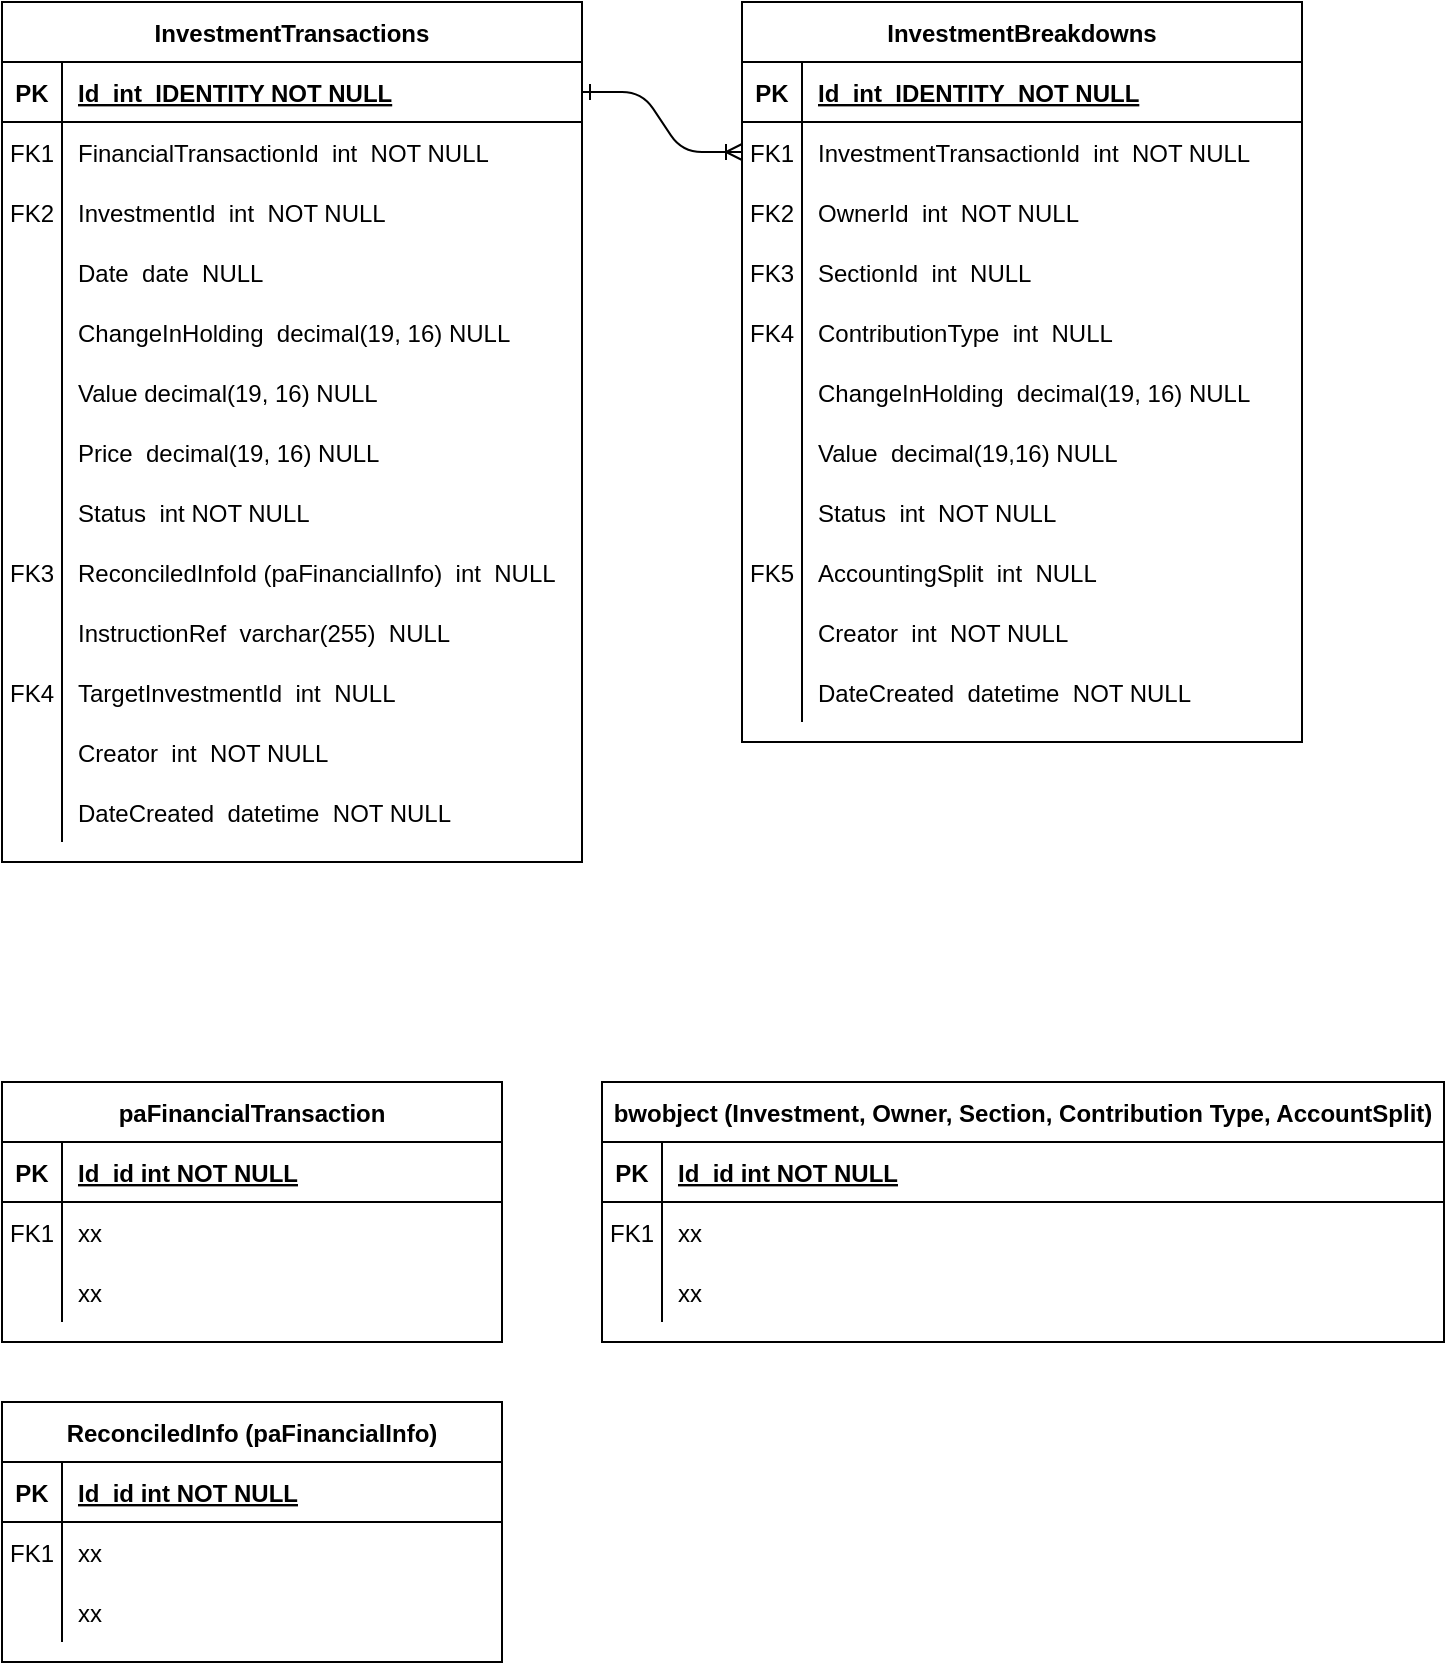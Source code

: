 <mxfile version="17.4.0" type="github" pages="2">
  <diagram id="R2lEEEUBdFMjLlhIrx00" name="ERD">
    <mxGraphModel dx="1072" dy="837" grid="0" gridSize="10" guides="1" tooltips="1" connect="1" arrows="1" fold="1" page="1" pageScale="1" pageWidth="850" pageHeight="1100" math="0" shadow="0" extFonts="Permanent Marker^https://fonts.googleapis.com/css?family=Permanent+Marker">
      <root>
        <mxCell id="0" />
        <mxCell id="1" parent="0" />
        <mxCell id="C-vyLk0tnHw3VtMMgP7b-1" value="" style="edgeStyle=entityRelationEdgeStyle;endArrow=ERoneToMany;startArrow=ERone;endFill=0;startFill=0;" parent="1" source="C-vyLk0tnHw3VtMMgP7b-24" target="C-vyLk0tnHw3VtMMgP7b-6" edge="1">
          <mxGeometry width="100" height="100" relative="1" as="geometry">
            <mxPoint x="340" y="720" as="sourcePoint" />
            <mxPoint x="440" y="620" as="targetPoint" />
          </mxGeometry>
        </mxCell>
        <mxCell id="C-vyLk0tnHw3VtMMgP7b-2" value="InvestmentBreakdowns" style="shape=table;startSize=30;container=1;collapsible=1;childLayout=tableLayout;fixedRows=1;rowLines=0;fontStyle=1;align=center;resizeLast=1;" parent="1" vertex="1">
          <mxGeometry x="450" y="120" width="280" height="370" as="geometry" />
        </mxCell>
        <mxCell id="C-vyLk0tnHw3VtMMgP7b-3" value="" style="shape=partialRectangle;collapsible=0;dropTarget=0;pointerEvents=0;fillColor=none;points=[[0,0.5],[1,0.5]];portConstraint=eastwest;top=0;left=0;right=0;bottom=1;" parent="C-vyLk0tnHw3VtMMgP7b-2" vertex="1">
          <mxGeometry y="30" width="280" height="30" as="geometry" />
        </mxCell>
        <mxCell id="C-vyLk0tnHw3VtMMgP7b-4" value="PK" style="shape=partialRectangle;overflow=hidden;connectable=0;fillColor=none;top=0;left=0;bottom=0;right=0;fontStyle=1;" parent="C-vyLk0tnHw3VtMMgP7b-3" vertex="1">
          <mxGeometry width="30" height="30" as="geometry">
            <mxRectangle width="30" height="30" as="alternateBounds" />
          </mxGeometry>
        </mxCell>
        <mxCell id="C-vyLk0tnHw3VtMMgP7b-5" value="Id  int  IDENTITY  NOT NULL" style="shape=partialRectangle;overflow=hidden;connectable=0;fillColor=none;top=0;left=0;bottom=0;right=0;align=left;spacingLeft=6;fontStyle=5;" parent="C-vyLk0tnHw3VtMMgP7b-3" vertex="1">
          <mxGeometry x="30" width="250" height="30" as="geometry">
            <mxRectangle width="250" height="30" as="alternateBounds" />
          </mxGeometry>
        </mxCell>
        <mxCell id="C-vyLk0tnHw3VtMMgP7b-6" value="" style="shape=partialRectangle;collapsible=0;dropTarget=0;pointerEvents=0;fillColor=none;points=[[0,0.5],[1,0.5]];portConstraint=eastwest;top=0;left=0;right=0;bottom=0;" parent="C-vyLk0tnHw3VtMMgP7b-2" vertex="1">
          <mxGeometry y="60" width="280" height="30" as="geometry" />
        </mxCell>
        <mxCell id="C-vyLk0tnHw3VtMMgP7b-7" value="FK1" style="shape=partialRectangle;overflow=hidden;connectable=0;fillColor=none;top=0;left=0;bottom=0;right=0;" parent="C-vyLk0tnHw3VtMMgP7b-6" vertex="1">
          <mxGeometry width="30" height="30" as="geometry">
            <mxRectangle width="30" height="30" as="alternateBounds" />
          </mxGeometry>
        </mxCell>
        <mxCell id="C-vyLk0tnHw3VtMMgP7b-8" value="InvestmentTransactionId  int  NOT NULL" style="shape=partialRectangle;overflow=hidden;connectable=0;fillColor=none;top=0;left=0;bottom=0;right=0;align=left;spacingLeft=6;" parent="C-vyLk0tnHw3VtMMgP7b-6" vertex="1">
          <mxGeometry x="30" width="250" height="30" as="geometry">
            <mxRectangle width="250" height="30" as="alternateBounds" />
          </mxGeometry>
        </mxCell>
        <mxCell id="IbfQNz88X3Z1XtLspUI8-31" value="" style="shape=partialRectangle;collapsible=0;dropTarget=0;pointerEvents=0;fillColor=none;points=[[0,0.5],[1,0.5]];portConstraint=eastwest;top=0;left=0;right=0;bottom=0;" vertex="1" parent="C-vyLk0tnHw3VtMMgP7b-2">
          <mxGeometry y="90" width="280" height="30" as="geometry" />
        </mxCell>
        <mxCell id="IbfQNz88X3Z1XtLspUI8-32" value="FK2" style="shape=partialRectangle;overflow=hidden;connectable=0;fillColor=none;top=0;left=0;bottom=0;right=0;" vertex="1" parent="IbfQNz88X3Z1XtLspUI8-31">
          <mxGeometry width="30" height="30" as="geometry">
            <mxRectangle width="30" height="30" as="alternateBounds" />
          </mxGeometry>
        </mxCell>
        <mxCell id="IbfQNz88X3Z1XtLspUI8-33" value="OwnerId  int  NOT NULL" style="shape=partialRectangle;overflow=hidden;connectable=0;fillColor=none;top=0;left=0;bottom=0;right=0;align=left;spacingLeft=6;" vertex="1" parent="IbfQNz88X3Z1XtLspUI8-31">
          <mxGeometry x="30" width="250" height="30" as="geometry">
            <mxRectangle width="250" height="30" as="alternateBounds" />
          </mxGeometry>
        </mxCell>
        <mxCell id="IbfQNz88X3Z1XtLspUI8-34" value="" style="shape=partialRectangle;collapsible=0;dropTarget=0;pointerEvents=0;fillColor=none;points=[[0,0.5],[1,0.5]];portConstraint=eastwest;top=0;left=0;right=0;bottom=0;" vertex="1" parent="C-vyLk0tnHw3VtMMgP7b-2">
          <mxGeometry y="120" width="280" height="30" as="geometry" />
        </mxCell>
        <mxCell id="IbfQNz88X3Z1XtLspUI8-35" value="FK3" style="shape=partialRectangle;overflow=hidden;connectable=0;fillColor=none;top=0;left=0;bottom=0;right=0;" vertex="1" parent="IbfQNz88X3Z1XtLspUI8-34">
          <mxGeometry width="30" height="30" as="geometry">
            <mxRectangle width="30" height="30" as="alternateBounds" />
          </mxGeometry>
        </mxCell>
        <mxCell id="IbfQNz88X3Z1XtLspUI8-36" value="SectionId  int  NULL" style="shape=partialRectangle;overflow=hidden;connectable=0;fillColor=none;top=0;left=0;bottom=0;right=0;align=left;spacingLeft=6;" vertex="1" parent="IbfQNz88X3Z1XtLspUI8-34">
          <mxGeometry x="30" width="250" height="30" as="geometry">
            <mxRectangle width="250" height="30" as="alternateBounds" />
          </mxGeometry>
        </mxCell>
        <mxCell id="IbfQNz88X3Z1XtLspUI8-37" value="" style="shape=partialRectangle;collapsible=0;dropTarget=0;pointerEvents=0;fillColor=none;points=[[0,0.5],[1,0.5]];portConstraint=eastwest;top=0;left=0;right=0;bottom=0;" vertex="1" parent="C-vyLk0tnHw3VtMMgP7b-2">
          <mxGeometry y="150" width="280" height="30" as="geometry" />
        </mxCell>
        <mxCell id="IbfQNz88X3Z1XtLspUI8-38" value="FK4" style="shape=partialRectangle;overflow=hidden;connectable=0;fillColor=none;top=0;left=0;bottom=0;right=0;" vertex="1" parent="IbfQNz88X3Z1XtLspUI8-37">
          <mxGeometry width="30" height="30" as="geometry">
            <mxRectangle width="30" height="30" as="alternateBounds" />
          </mxGeometry>
        </mxCell>
        <mxCell id="IbfQNz88X3Z1XtLspUI8-39" value="ContributionType  int  NULL" style="shape=partialRectangle;overflow=hidden;connectable=0;fillColor=none;top=0;left=0;bottom=0;right=0;align=left;spacingLeft=6;" vertex="1" parent="IbfQNz88X3Z1XtLspUI8-37">
          <mxGeometry x="30" width="250" height="30" as="geometry">
            <mxRectangle width="250" height="30" as="alternateBounds" />
          </mxGeometry>
        </mxCell>
        <mxCell id="IbfQNz88X3Z1XtLspUI8-40" value="" style="shape=partialRectangle;collapsible=0;dropTarget=0;pointerEvents=0;fillColor=none;points=[[0,0.5],[1,0.5]];portConstraint=eastwest;top=0;left=0;right=0;bottom=0;" vertex="1" parent="C-vyLk0tnHw3VtMMgP7b-2">
          <mxGeometry y="180" width="280" height="30" as="geometry" />
        </mxCell>
        <mxCell id="IbfQNz88X3Z1XtLspUI8-41" value="" style="shape=partialRectangle;overflow=hidden;connectable=0;fillColor=none;top=0;left=0;bottom=0;right=0;" vertex="1" parent="IbfQNz88X3Z1XtLspUI8-40">
          <mxGeometry width="30" height="30" as="geometry">
            <mxRectangle width="30" height="30" as="alternateBounds" />
          </mxGeometry>
        </mxCell>
        <mxCell id="IbfQNz88X3Z1XtLspUI8-42" value="ChangeInHolding  decimal(19, 16) NULL" style="shape=partialRectangle;overflow=hidden;connectable=0;fillColor=none;top=0;left=0;bottom=0;right=0;align=left;spacingLeft=6;" vertex="1" parent="IbfQNz88X3Z1XtLspUI8-40">
          <mxGeometry x="30" width="250" height="30" as="geometry">
            <mxRectangle width="250" height="30" as="alternateBounds" />
          </mxGeometry>
        </mxCell>
        <mxCell id="IbfQNz88X3Z1XtLspUI8-43" value="" style="shape=partialRectangle;collapsible=0;dropTarget=0;pointerEvents=0;fillColor=none;points=[[0,0.5],[1,0.5]];portConstraint=eastwest;top=0;left=0;right=0;bottom=0;" vertex="1" parent="C-vyLk0tnHw3VtMMgP7b-2">
          <mxGeometry y="210" width="280" height="30" as="geometry" />
        </mxCell>
        <mxCell id="IbfQNz88X3Z1XtLspUI8-44" value="" style="shape=partialRectangle;overflow=hidden;connectable=0;fillColor=none;top=0;left=0;bottom=0;right=0;" vertex="1" parent="IbfQNz88X3Z1XtLspUI8-43">
          <mxGeometry width="30" height="30" as="geometry">
            <mxRectangle width="30" height="30" as="alternateBounds" />
          </mxGeometry>
        </mxCell>
        <mxCell id="IbfQNz88X3Z1XtLspUI8-45" value="Value  decimal(19,16) NULL" style="shape=partialRectangle;overflow=hidden;connectable=0;fillColor=none;top=0;left=0;bottom=0;right=0;align=left;spacingLeft=6;" vertex="1" parent="IbfQNz88X3Z1XtLspUI8-43">
          <mxGeometry x="30" width="250" height="30" as="geometry">
            <mxRectangle width="250" height="30" as="alternateBounds" />
          </mxGeometry>
        </mxCell>
        <mxCell id="IbfQNz88X3Z1XtLspUI8-49" value="" style="shape=partialRectangle;collapsible=0;dropTarget=0;pointerEvents=0;fillColor=none;points=[[0,0.5],[1,0.5]];portConstraint=eastwest;top=0;left=0;right=0;bottom=0;" vertex="1" parent="C-vyLk0tnHw3VtMMgP7b-2">
          <mxGeometry y="240" width="280" height="30" as="geometry" />
        </mxCell>
        <mxCell id="IbfQNz88X3Z1XtLspUI8-50" value="" style="shape=partialRectangle;overflow=hidden;connectable=0;fillColor=none;top=0;left=0;bottom=0;right=0;" vertex="1" parent="IbfQNz88X3Z1XtLspUI8-49">
          <mxGeometry width="30" height="30" as="geometry">
            <mxRectangle width="30" height="30" as="alternateBounds" />
          </mxGeometry>
        </mxCell>
        <mxCell id="IbfQNz88X3Z1XtLspUI8-51" value="Status  int  NOT NULL" style="shape=partialRectangle;overflow=hidden;connectable=0;fillColor=none;top=0;left=0;bottom=0;right=0;align=left;spacingLeft=6;" vertex="1" parent="IbfQNz88X3Z1XtLspUI8-49">
          <mxGeometry x="30" width="250" height="30" as="geometry">
            <mxRectangle width="250" height="30" as="alternateBounds" />
          </mxGeometry>
        </mxCell>
        <mxCell id="IbfQNz88X3Z1XtLspUI8-52" value="" style="shape=partialRectangle;collapsible=0;dropTarget=0;pointerEvents=0;fillColor=none;points=[[0,0.5],[1,0.5]];portConstraint=eastwest;top=0;left=0;right=0;bottom=0;" vertex="1" parent="C-vyLk0tnHw3VtMMgP7b-2">
          <mxGeometry y="270" width="280" height="30" as="geometry" />
        </mxCell>
        <mxCell id="IbfQNz88X3Z1XtLspUI8-53" value="FK5" style="shape=partialRectangle;overflow=hidden;connectable=0;fillColor=none;top=0;left=0;bottom=0;right=0;" vertex="1" parent="IbfQNz88X3Z1XtLspUI8-52">
          <mxGeometry width="30" height="30" as="geometry">
            <mxRectangle width="30" height="30" as="alternateBounds" />
          </mxGeometry>
        </mxCell>
        <mxCell id="IbfQNz88X3Z1XtLspUI8-54" value="AccountingSplit  int  NULL" style="shape=partialRectangle;overflow=hidden;connectable=0;fillColor=none;top=0;left=0;bottom=0;right=0;align=left;spacingLeft=6;" vertex="1" parent="IbfQNz88X3Z1XtLspUI8-52">
          <mxGeometry x="30" width="250" height="30" as="geometry">
            <mxRectangle width="250" height="30" as="alternateBounds" />
          </mxGeometry>
        </mxCell>
        <mxCell id="IbfQNz88X3Z1XtLspUI8-55" value="" style="shape=partialRectangle;collapsible=0;dropTarget=0;pointerEvents=0;fillColor=none;points=[[0,0.5],[1,0.5]];portConstraint=eastwest;top=0;left=0;right=0;bottom=0;" vertex="1" parent="C-vyLk0tnHw3VtMMgP7b-2">
          <mxGeometry y="300" width="280" height="30" as="geometry" />
        </mxCell>
        <mxCell id="IbfQNz88X3Z1XtLspUI8-56" value="" style="shape=partialRectangle;overflow=hidden;connectable=0;fillColor=none;top=0;left=0;bottom=0;right=0;" vertex="1" parent="IbfQNz88X3Z1XtLspUI8-55">
          <mxGeometry width="30" height="30" as="geometry">
            <mxRectangle width="30" height="30" as="alternateBounds" />
          </mxGeometry>
        </mxCell>
        <mxCell id="IbfQNz88X3Z1XtLspUI8-57" value="Creator  int  NOT NULL" style="shape=partialRectangle;overflow=hidden;connectable=0;fillColor=none;top=0;left=0;bottom=0;right=0;align=left;spacingLeft=6;" vertex="1" parent="IbfQNz88X3Z1XtLspUI8-55">
          <mxGeometry x="30" width="250" height="30" as="geometry">
            <mxRectangle width="250" height="30" as="alternateBounds" />
          </mxGeometry>
        </mxCell>
        <mxCell id="IbfQNz88X3Z1XtLspUI8-58" value="" style="shape=partialRectangle;collapsible=0;dropTarget=0;pointerEvents=0;fillColor=none;points=[[0,0.5],[1,0.5]];portConstraint=eastwest;top=0;left=0;right=0;bottom=0;" vertex="1" parent="C-vyLk0tnHw3VtMMgP7b-2">
          <mxGeometry y="330" width="280" height="30" as="geometry" />
        </mxCell>
        <mxCell id="IbfQNz88X3Z1XtLspUI8-59" value="" style="shape=partialRectangle;overflow=hidden;connectable=0;fillColor=none;top=0;left=0;bottom=0;right=0;" vertex="1" parent="IbfQNz88X3Z1XtLspUI8-58">
          <mxGeometry width="30" height="30" as="geometry">
            <mxRectangle width="30" height="30" as="alternateBounds" />
          </mxGeometry>
        </mxCell>
        <mxCell id="IbfQNz88X3Z1XtLspUI8-60" value="DateCreated  datetime  NOT NULL" style="shape=partialRectangle;overflow=hidden;connectable=0;fillColor=none;top=0;left=0;bottom=0;right=0;align=left;spacingLeft=6;" vertex="1" parent="IbfQNz88X3Z1XtLspUI8-58">
          <mxGeometry x="30" width="250" height="30" as="geometry">
            <mxRectangle width="250" height="30" as="alternateBounds" />
          </mxGeometry>
        </mxCell>
        <mxCell id="C-vyLk0tnHw3VtMMgP7b-13" value="paFinancialTransaction" style="shape=table;startSize=30;container=1;collapsible=1;childLayout=tableLayout;fixedRows=1;rowLines=0;fontStyle=1;align=center;resizeLast=1;" parent="1" vertex="1">
          <mxGeometry x="80" y="660" width="250" height="130" as="geometry" />
        </mxCell>
        <mxCell id="C-vyLk0tnHw3VtMMgP7b-14" value="" style="shape=partialRectangle;collapsible=0;dropTarget=0;pointerEvents=0;fillColor=none;points=[[0,0.5],[1,0.5]];portConstraint=eastwest;top=0;left=0;right=0;bottom=1;" parent="C-vyLk0tnHw3VtMMgP7b-13" vertex="1">
          <mxGeometry y="30" width="250" height="30" as="geometry" />
        </mxCell>
        <mxCell id="C-vyLk0tnHw3VtMMgP7b-15" value="PK" style="shape=partialRectangle;overflow=hidden;connectable=0;fillColor=none;top=0;left=0;bottom=0;right=0;fontStyle=1;" parent="C-vyLk0tnHw3VtMMgP7b-14" vertex="1">
          <mxGeometry width="30" height="30" as="geometry">
            <mxRectangle width="30" height="30" as="alternateBounds" />
          </mxGeometry>
        </mxCell>
        <mxCell id="C-vyLk0tnHw3VtMMgP7b-16" value="Id_id int NOT NULL " style="shape=partialRectangle;overflow=hidden;connectable=0;fillColor=none;top=0;left=0;bottom=0;right=0;align=left;spacingLeft=6;fontStyle=5;" parent="C-vyLk0tnHw3VtMMgP7b-14" vertex="1">
          <mxGeometry x="30" width="220" height="30" as="geometry">
            <mxRectangle width="220" height="30" as="alternateBounds" />
          </mxGeometry>
        </mxCell>
        <mxCell id="C-vyLk0tnHw3VtMMgP7b-17" value="" style="shape=partialRectangle;collapsible=0;dropTarget=0;pointerEvents=0;fillColor=none;points=[[0,0.5],[1,0.5]];portConstraint=eastwest;top=0;left=0;right=0;bottom=0;" parent="C-vyLk0tnHw3VtMMgP7b-13" vertex="1">
          <mxGeometry y="60" width="250" height="30" as="geometry" />
        </mxCell>
        <mxCell id="C-vyLk0tnHw3VtMMgP7b-18" value="FK1" style="shape=partialRectangle;overflow=hidden;connectable=0;fillColor=none;top=0;left=0;bottom=0;right=0;" parent="C-vyLk0tnHw3VtMMgP7b-17" vertex="1">
          <mxGeometry width="30" height="30" as="geometry">
            <mxRectangle width="30" height="30" as="alternateBounds" />
          </mxGeometry>
        </mxCell>
        <mxCell id="C-vyLk0tnHw3VtMMgP7b-19" value="xx" style="shape=partialRectangle;overflow=hidden;connectable=0;fillColor=none;top=0;left=0;bottom=0;right=0;align=left;spacingLeft=6;" parent="C-vyLk0tnHw3VtMMgP7b-17" vertex="1">
          <mxGeometry x="30" width="220" height="30" as="geometry">
            <mxRectangle width="220" height="30" as="alternateBounds" />
          </mxGeometry>
        </mxCell>
        <mxCell id="C-vyLk0tnHw3VtMMgP7b-20" value="" style="shape=partialRectangle;collapsible=0;dropTarget=0;pointerEvents=0;fillColor=none;points=[[0,0.5],[1,0.5]];portConstraint=eastwest;top=0;left=0;right=0;bottom=0;" parent="C-vyLk0tnHw3VtMMgP7b-13" vertex="1">
          <mxGeometry y="90" width="250" height="30" as="geometry" />
        </mxCell>
        <mxCell id="C-vyLk0tnHw3VtMMgP7b-21" value="" style="shape=partialRectangle;overflow=hidden;connectable=0;fillColor=none;top=0;left=0;bottom=0;right=0;" parent="C-vyLk0tnHw3VtMMgP7b-20" vertex="1">
          <mxGeometry width="30" height="30" as="geometry">
            <mxRectangle width="30" height="30" as="alternateBounds" />
          </mxGeometry>
        </mxCell>
        <mxCell id="C-vyLk0tnHw3VtMMgP7b-22" value="xx" style="shape=partialRectangle;overflow=hidden;connectable=0;fillColor=none;top=0;left=0;bottom=0;right=0;align=left;spacingLeft=6;" parent="C-vyLk0tnHw3VtMMgP7b-20" vertex="1">
          <mxGeometry x="30" width="220" height="30" as="geometry">
            <mxRectangle width="220" height="30" as="alternateBounds" />
          </mxGeometry>
        </mxCell>
        <mxCell id="C-vyLk0tnHw3VtMMgP7b-23" value="InvestmentTransactions" style="shape=table;startSize=30;container=1;collapsible=1;childLayout=tableLayout;fixedRows=1;rowLines=0;fontStyle=1;align=center;resizeLast=1;" parent="1" vertex="1">
          <mxGeometry x="80" y="120" width="290" height="430" as="geometry" />
        </mxCell>
        <mxCell id="C-vyLk0tnHw3VtMMgP7b-24" value="" style="shape=partialRectangle;collapsible=0;dropTarget=0;pointerEvents=0;fillColor=none;points=[[0,0.5],[1,0.5]];portConstraint=eastwest;top=0;left=0;right=0;bottom=1;" parent="C-vyLk0tnHw3VtMMgP7b-23" vertex="1">
          <mxGeometry y="30" width="290" height="30" as="geometry" />
        </mxCell>
        <mxCell id="C-vyLk0tnHw3VtMMgP7b-25" value="PK" style="shape=partialRectangle;overflow=hidden;connectable=0;fillColor=none;top=0;left=0;bottom=0;right=0;fontStyle=1;" parent="C-vyLk0tnHw3VtMMgP7b-24" vertex="1">
          <mxGeometry width="30" height="30" as="geometry">
            <mxRectangle width="30" height="30" as="alternateBounds" />
          </mxGeometry>
        </mxCell>
        <mxCell id="C-vyLk0tnHw3VtMMgP7b-26" value="Id  int  IDENTITY NOT NULL " style="shape=partialRectangle;overflow=hidden;connectable=0;fillColor=none;top=0;left=0;bottom=0;right=0;align=left;spacingLeft=6;fontStyle=5;" parent="C-vyLk0tnHw3VtMMgP7b-24" vertex="1">
          <mxGeometry x="30" width="260" height="30" as="geometry">
            <mxRectangle width="260" height="30" as="alternateBounds" />
          </mxGeometry>
        </mxCell>
        <mxCell id="C-vyLk0tnHw3VtMMgP7b-27" value="" style="shape=partialRectangle;collapsible=0;dropTarget=0;pointerEvents=0;fillColor=none;points=[[0,0.5],[1,0.5]];portConstraint=eastwest;top=0;left=0;right=0;bottom=0;" parent="C-vyLk0tnHw3VtMMgP7b-23" vertex="1">
          <mxGeometry y="60" width="290" height="30" as="geometry" />
        </mxCell>
        <mxCell id="C-vyLk0tnHw3VtMMgP7b-28" value="FK1" style="shape=partialRectangle;overflow=hidden;connectable=0;fillColor=none;top=0;left=0;bottom=0;right=0;" parent="C-vyLk0tnHw3VtMMgP7b-27" vertex="1">
          <mxGeometry width="30" height="30" as="geometry">
            <mxRectangle width="30" height="30" as="alternateBounds" />
          </mxGeometry>
        </mxCell>
        <mxCell id="C-vyLk0tnHw3VtMMgP7b-29" value="FinancialTransactionId  int  NOT NULL" style="shape=partialRectangle;overflow=hidden;connectable=0;fillColor=none;top=0;left=0;bottom=0;right=0;align=left;spacingLeft=6;" parent="C-vyLk0tnHw3VtMMgP7b-27" vertex="1">
          <mxGeometry x="30" width="260" height="30" as="geometry">
            <mxRectangle width="260" height="30" as="alternateBounds" />
          </mxGeometry>
        </mxCell>
        <mxCell id="IbfQNz88X3Z1XtLspUI8-1" value="" style="shape=partialRectangle;collapsible=0;dropTarget=0;pointerEvents=0;fillColor=none;points=[[0,0.5],[1,0.5]];portConstraint=eastwest;top=0;left=0;right=0;bottom=0;" vertex="1" parent="C-vyLk0tnHw3VtMMgP7b-23">
          <mxGeometry y="90" width="290" height="30" as="geometry" />
        </mxCell>
        <mxCell id="IbfQNz88X3Z1XtLspUI8-2" value="FK2" style="shape=partialRectangle;overflow=hidden;connectable=0;fillColor=none;top=0;left=0;bottom=0;right=0;" vertex="1" parent="IbfQNz88X3Z1XtLspUI8-1">
          <mxGeometry width="30" height="30" as="geometry">
            <mxRectangle width="30" height="30" as="alternateBounds" />
          </mxGeometry>
        </mxCell>
        <mxCell id="IbfQNz88X3Z1XtLspUI8-3" value="InvestmentId  int  NOT NULL" style="shape=partialRectangle;overflow=hidden;connectable=0;fillColor=none;top=0;left=0;bottom=0;right=0;align=left;spacingLeft=6;" vertex="1" parent="IbfQNz88X3Z1XtLspUI8-1">
          <mxGeometry x="30" width="260" height="30" as="geometry">
            <mxRectangle width="260" height="30" as="alternateBounds" />
          </mxGeometry>
        </mxCell>
        <mxCell id="IbfQNz88X3Z1XtLspUI8-4" value="" style="shape=partialRectangle;collapsible=0;dropTarget=0;pointerEvents=0;fillColor=none;points=[[0,0.5],[1,0.5]];portConstraint=eastwest;top=0;left=0;right=0;bottom=0;" vertex="1" parent="C-vyLk0tnHw3VtMMgP7b-23">
          <mxGeometry y="120" width="290" height="30" as="geometry" />
        </mxCell>
        <mxCell id="IbfQNz88X3Z1XtLspUI8-5" value="     " style="shape=partialRectangle;overflow=hidden;connectable=0;fillColor=none;top=0;left=0;bottom=0;right=0;" vertex="1" parent="IbfQNz88X3Z1XtLspUI8-4">
          <mxGeometry width="30" height="30" as="geometry">
            <mxRectangle width="30" height="30" as="alternateBounds" />
          </mxGeometry>
        </mxCell>
        <mxCell id="IbfQNz88X3Z1XtLspUI8-6" value="Date  date  NULL" style="shape=partialRectangle;overflow=hidden;connectable=0;fillColor=none;top=0;left=0;bottom=0;right=0;align=left;spacingLeft=6;" vertex="1" parent="IbfQNz88X3Z1XtLspUI8-4">
          <mxGeometry x="30" width="260" height="30" as="geometry">
            <mxRectangle width="260" height="30" as="alternateBounds" />
          </mxGeometry>
        </mxCell>
        <mxCell id="IbfQNz88X3Z1XtLspUI8-7" value="" style="shape=partialRectangle;collapsible=0;dropTarget=0;pointerEvents=0;fillColor=none;points=[[0,0.5],[1,0.5]];portConstraint=eastwest;top=0;left=0;right=0;bottom=0;" vertex="1" parent="C-vyLk0tnHw3VtMMgP7b-23">
          <mxGeometry y="150" width="290" height="30" as="geometry" />
        </mxCell>
        <mxCell id="IbfQNz88X3Z1XtLspUI8-8" value="     " style="shape=partialRectangle;overflow=hidden;connectable=0;fillColor=none;top=0;left=0;bottom=0;right=0;" vertex="1" parent="IbfQNz88X3Z1XtLspUI8-7">
          <mxGeometry width="30" height="30" as="geometry">
            <mxRectangle width="30" height="30" as="alternateBounds" />
          </mxGeometry>
        </mxCell>
        <mxCell id="IbfQNz88X3Z1XtLspUI8-9" value="ChangeInHolding  decimal(19, 16) NULL" style="shape=partialRectangle;overflow=hidden;connectable=0;fillColor=none;top=0;left=0;bottom=0;right=0;align=left;spacingLeft=6;" vertex="1" parent="IbfQNz88X3Z1XtLspUI8-7">
          <mxGeometry x="30" width="260" height="30" as="geometry">
            <mxRectangle width="260" height="30" as="alternateBounds" />
          </mxGeometry>
        </mxCell>
        <mxCell id="IbfQNz88X3Z1XtLspUI8-10" value="" style="shape=partialRectangle;collapsible=0;dropTarget=0;pointerEvents=0;fillColor=none;points=[[0,0.5],[1,0.5]];portConstraint=eastwest;top=0;left=0;right=0;bottom=0;" vertex="1" parent="C-vyLk0tnHw3VtMMgP7b-23">
          <mxGeometry y="180" width="290" height="30" as="geometry" />
        </mxCell>
        <mxCell id="IbfQNz88X3Z1XtLspUI8-11" value="    " style="shape=partialRectangle;overflow=hidden;connectable=0;fillColor=none;top=0;left=0;bottom=0;right=0;" vertex="1" parent="IbfQNz88X3Z1XtLspUI8-10">
          <mxGeometry width="30" height="30" as="geometry">
            <mxRectangle width="30" height="30" as="alternateBounds" />
          </mxGeometry>
        </mxCell>
        <mxCell id="IbfQNz88X3Z1XtLspUI8-12" value="Value decimal(19, 16) NULL" style="shape=partialRectangle;overflow=hidden;connectable=0;fillColor=none;top=0;left=0;bottom=0;right=0;align=left;spacingLeft=6;" vertex="1" parent="IbfQNz88X3Z1XtLspUI8-10">
          <mxGeometry x="30" width="260" height="30" as="geometry">
            <mxRectangle width="260" height="30" as="alternateBounds" />
          </mxGeometry>
        </mxCell>
        <mxCell id="IbfQNz88X3Z1XtLspUI8-13" value="" style="shape=partialRectangle;collapsible=0;dropTarget=0;pointerEvents=0;fillColor=none;points=[[0,0.5],[1,0.5]];portConstraint=eastwest;top=0;left=0;right=0;bottom=0;" vertex="1" parent="C-vyLk0tnHw3VtMMgP7b-23">
          <mxGeometry y="210" width="290" height="30" as="geometry" />
        </mxCell>
        <mxCell id="IbfQNz88X3Z1XtLspUI8-14" value="    " style="shape=partialRectangle;overflow=hidden;connectable=0;fillColor=none;top=0;left=0;bottom=0;right=0;" vertex="1" parent="IbfQNz88X3Z1XtLspUI8-13">
          <mxGeometry width="30" height="30" as="geometry">
            <mxRectangle width="30" height="30" as="alternateBounds" />
          </mxGeometry>
        </mxCell>
        <mxCell id="IbfQNz88X3Z1XtLspUI8-15" value="Price  decimal(19, 16) NULL" style="shape=partialRectangle;overflow=hidden;connectable=0;fillColor=none;top=0;left=0;bottom=0;right=0;align=left;spacingLeft=6;" vertex="1" parent="IbfQNz88X3Z1XtLspUI8-13">
          <mxGeometry x="30" width="260" height="30" as="geometry">
            <mxRectangle width="260" height="30" as="alternateBounds" />
          </mxGeometry>
        </mxCell>
        <mxCell id="IbfQNz88X3Z1XtLspUI8-16" value="" style="shape=partialRectangle;collapsible=0;dropTarget=0;pointerEvents=0;fillColor=none;points=[[0,0.5],[1,0.5]];portConstraint=eastwest;top=0;left=0;right=0;bottom=0;" vertex="1" parent="C-vyLk0tnHw3VtMMgP7b-23">
          <mxGeometry y="240" width="290" height="30" as="geometry" />
        </mxCell>
        <mxCell id="IbfQNz88X3Z1XtLspUI8-17" value="    " style="shape=partialRectangle;overflow=hidden;connectable=0;fillColor=none;top=0;left=0;bottom=0;right=0;" vertex="1" parent="IbfQNz88X3Z1XtLspUI8-16">
          <mxGeometry width="30" height="30" as="geometry">
            <mxRectangle width="30" height="30" as="alternateBounds" />
          </mxGeometry>
        </mxCell>
        <mxCell id="IbfQNz88X3Z1XtLspUI8-18" value="Status  int  NOT NULL" style="shape=partialRectangle;overflow=hidden;connectable=0;fillColor=none;top=0;left=0;bottom=0;right=0;align=left;spacingLeft=6;" vertex="1" parent="IbfQNz88X3Z1XtLspUI8-16">
          <mxGeometry x="30" width="260" height="30" as="geometry">
            <mxRectangle width="260" height="30" as="alternateBounds" />
          </mxGeometry>
        </mxCell>
        <mxCell id="IbfQNz88X3Z1XtLspUI8-19" value="" style="shape=partialRectangle;collapsible=0;dropTarget=0;pointerEvents=0;fillColor=none;points=[[0,0.5],[1,0.5]];portConstraint=eastwest;top=0;left=0;right=0;bottom=0;" vertex="1" parent="C-vyLk0tnHw3VtMMgP7b-23">
          <mxGeometry y="270" width="290" height="30" as="geometry" />
        </mxCell>
        <mxCell id="IbfQNz88X3Z1XtLspUI8-20" value="FK3" style="shape=partialRectangle;overflow=hidden;connectable=0;fillColor=none;top=0;left=0;bottom=0;right=0;" vertex="1" parent="IbfQNz88X3Z1XtLspUI8-19">
          <mxGeometry width="30" height="30" as="geometry">
            <mxRectangle width="30" height="30" as="alternateBounds" />
          </mxGeometry>
        </mxCell>
        <mxCell id="IbfQNz88X3Z1XtLspUI8-21" value="ReconciledInfoId (paFinancialInfo)  int  NULL" style="shape=partialRectangle;overflow=hidden;connectable=0;fillColor=none;top=0;left=0;bottom=0;right=0;align=left;spacingLeft=6;" vertex="1" parent="IbfQNz88X3Z1XtLspUI8-19">
          <mxGeometry x="30" width="260" height="30" as="geometry">
            <mxRectangle width="260" height="30" as="alternateBounds" />
          </mxGeometry>
        </mxCell>
        <mxCell id="IbfQNz88X3Z1XtLspUI8-22" value="" style="shape=partialRectangle;collapsible=0;dropTarget=0;pointerEvents=0;fillColor=none;points=[[0,0.5],[1,0.5]];portConstraint=eastwest;top=0;left=0;right=0;bottom=0;" vertex="1" parent="C-vyLk0tnHw3VtMMgP7b-23">
          <mxGeometry y="300" width="290" height="30" as="geometry" />
        </mxCell>
        <mxCell id="IbfQNz88X3Z1XtLspUI8-23" value="    " style="shape=partialRectangle;overflow=hidden;connectable=0;fillColor=none;top=0;left=0;bottom=0;right=0;" vertex="1" parent="IbfQNz88X3Z1XtLspUI8-22">
          <mxGeometry width="30" height="30" as="geometry">
            <mxRectangle width="30" height="30" as="alternateBounds" />
          </mxGeometry>
        </mxCell>
        <mxCell id="IbfQNz88X3Z1XtLspUI8-24" value="InstructionRef  varchar(255)  NULL" style="shape=partialRectangle;overflow=hidden;connectable=0;fillColor=none;top=0;left=0;bottom=0;right=0;align=left;spacingLeft=6;" vertex="1" parent="IbfQNz88X3Z1XtLspUI8-22">
          <mxGeometry x="30" width="260" height="30" as="geometry">
            <mxRectangle width="260" height="30" as="alternateBounds" />
          </mxGeometry>
        </mxCell>
        <mxCell id="agdgu6bIzsrphpYaVTG5-1" value="" style="shape=partialRectangle;collapsible=0;dropTarget=0;pointerEvents=0;fillColor=none;points=[[0,0.5],[1,0.5]];portConstraint=eastwest;top=0;left=0;right=0;bottom=0;" vertex="1" parent="C-vyLk0tnHw3VtMMgP7b-23">
          <mxGeometry y="330" width="290" height="30" as="geometry" />
        </mxCell>
        <mxCell id="agdgu6bIzsrphpYaVTG5-2" value="FK4" style="shape=partialRectangle;overflow=hidden;connectable=0;fillColor=none;top=0;left=0;bottom=0;right=0;" vertex="1" parent="agdgu6bIzsrphpYaVTG5-1">
          <mxGeometry width="30" height="30" as="geometry">
            <mxRectangle width="30" height="30" as="alternateBounds" />
          </mxGeometry>
        </mxCell>
        <mxCell id="agdgu6bIzsrphpYaVTG5-3" value="TargetInvestmentId  int  NULL" style="shape=partialRectangle;overflow=hidden;connectable=0;fillColor=none;top=0;left=0;bottom=0;right=0;align=left;spacingLeft=6;" vertex="1" parent="agdgu6bIzsrphpYaVTG5-1">
          <mxGeometry x="30" width="260" height="30" as="geometry">
            <mxRectangle width="260" height="30" as="alternateBounds" />
          </mxGeometry>
        </mxCell>
        <mxCell id="IbfQNz88X3Z1XtLspUI8-25" value="" style="shape=partialRectangle;collapsible=0;dropTarget=0;pointerEvents=0;fillColor=none;points=[[0,0.5],[1,0.5]];portConstraint=eastwest;top=0;left=0;right=0;bottom=0;" vertex="1" parent="C-vyLk0tnHw3VtMMgP7b-23">
          <mxGeometry y="360" width="290" height="30" as="geometry" />
        </mxCell>
        <mxCell id="IbfQNz88X3Z1XtLspUI8-26" value="    " style="shape=partialRectangle;overflow=hidden;connectable=0;fillColor=none;top=0;left=0;bottom=0;right=0;" vertex="1" parent="IbfQNz88X3Z1XtLspUI8-25">
          <mxGeometry width="30" height="30" as="geometry">
            <mxRectangle width="30" height="30" as="alternateBounds" />
          </mxGeometry>
        </mxCell>
        <mxCell id="IbfQNz88X3Z1XtLspUI8-27" value="Creator  int  NOT NULL" style="shape=partialRectangle;overflow=hidden;connectable=0;fillColor=none;top=0;left=0;bottom=0;right=0;align=left;spacingLeft=6;" vertex="1" parent="IbfQNz88X3Z1XtLspUI8-25">
          <mxGeometry x="30" width="260" height="30" as="geometry">
            <mxRectangle width="260" height="30" as="alternateBounds" />
          </mxGeometry>
        </mxCell>
        <mxCell id="IbfQNz88X3Z1XtLspUI8-28" value="" style="shape=partialRectangle;collapsible=0;dropTarget=0;pointerEvents=0;fillColor=none;points=[[0,0.5],[1,0.5]];portConstraint=eastwest;top=0;left=0;right=0;bottom=0;" vertex="1" parent="C-vyLk0tnHw3VtMMgP7b-23">
          <mxGeometry y="390" width="290" height="30" as="geometry" />
        </mxCell>
        <mxCell id="IbfQNz88X3Z1XtLspUI8-29" value="    " style="shape=partialRectangle;overflow=hidden;connectable=0;fillColor=none;top=0;left=0;bottom=0;right=0;" vertex="1" parent="IbfQNz88X3Z1XtLspUI8-28">
          <mxGeometry width="30" height="30" as="geometry">
            <mxRectangle width="30" height="30" as="alternateBounds" />
          </mxGeometry>
        </mxCell>
        <mxCell id="IbfQNz88X3Z1XtLspUI8-30" value="DateCreated  datetime  NOT NULL" style="shape=partialRectangle;overflow=hidden;connectable=0;fillColor=none;top=0;left=0;bottom=0;right=0;align=left;spacingLeft=6;" vertex="1" parent="IbfQNz88X3Z1XtLspUI8-28">
          <mxGeometry x="30" width="260" height="30" as="geometry">
            <mxRectangle width="260" height="30" as="alternateBounds" />
          </mxGeometry>
        </mxCell>
        <mxCell id="xEW0AKlwuE1llbpiVYZ6-1" value="bwobject (Investment, Owner, Section, Contribution Type, AccountSplit)" style="shape=table;startSize=30;container=1;collapsible=1;childLayout=tableLayout;fixedRows=1;rowLines=0;fontStyle=1;align=center;resizeLast=1;" vertex="1" parent="1">
          <mxGeometry x="380" y="660" width="421" height="130" as="geometry" />
        </mxCell>
        <mxCell id="xEW0AKlwuE1llbpiVYZ6-2" value="" style="shape=partialRectangle;collapsible=0;dropTarget=0;pointerEvents=0;fillColor=none;points=[[0,0.5],[1,0.5]];portConstraint=eastwest;top=0;left=0;right=0;bottom=1;" vertex="1" parent="xEW0AKlwuE1llbpiVYZ6-1">
          <mxGeometry y="30" width="421" height="30" as="geometry" />
        </mxCell>
        <mxCell id="xEW0AKlwuE1llbpiVYZ6-3" value="PK" style="shape=partialRectangle;overflow=hidden;connectable=0;fillColor=none;top=0;left=0;bottom=0;right=0;fontStyle=1;" vertex="1" parent="xEW0AKlwuE1llbpiVYZ6-2">
          <mxGeometry width="30" height="30" as="geometry">
            <mxRectangle width="30" height="30" as="alternateBounds" />
          </mxGeometry>
        </mxCell>
        <mxCell id="xEW0AKlwuE1llbpiVYZ6-4" value="Id_id int NOT NULL " style="shape=partialRectangle;overflow=hidden;connectable=0;fillColor=none;top=0;left=0;bottom=0;right=0;align=left;spacingLeft=6;fontStyle=5;" vertex="1" parent="xEW0AKlwuE1llbpiVYZ6-2">
          <mxGeometry x="30" width="391" height="30" as="geometry">
            <mxRectangle width="391" height="30" as="alternateBounds" />
          </mxGeometry>
        </mxCell>
        <mxCell id="xEW0AKlwuE1llbpiVYZ6-5" value="" style="shape=partialRectangle;collapsible=0;dropTarget=0;pointerEvents=0;fillColor=none;points=[[0,0.5],[1,0.5]];portConstraint=eastwest;top=0;left=0;right=0;bottom=0;" vertex="1" parent="xEW0AKlwuE1llbpiVYZ6-1">
          <mxGeometry y="60" width="421" height="30" as="geometry" />
        </mxCell>
        <mxCell id="xEW0AKlwuE1llbpiVYZ6-6" value="FK1" style="shape=partialRectangle;overflow=hidden;connectable=0;fillColor=none;top=0;left=0;bottom=0;right=0;" vertex="1" parent="xEW0AKlwuE1llbpiVYZ6-5">
          <mxGeometry width="30" height="30" as="geometry">
            <mxRectangle width="30" height="30" as="alternateBounds" />
          </mxGeometry>
        </mxCell>
        <mxCell id="xEW0AKlwuE1llbpiVYZ6-7" value="xx" style="shape=partialRectangle;overflow=hidden;connectable=0;fillColor=none;top=0;left=0;bottom=0;right=0;align=left;spacingLeft=6;" vertex="1" parent="xEW0AKlwuE1llbpiVYZ6-5">
          <mxGeometry x="30" width="391" height="30" as="geometry">
            <mxRectangle width="391" height="30" as="alternateBounds" />
          </mxGeometry>
        </mxCell>
        <mxCell id="xEW0AKlwuE1llbpiVYZ6-8" value="" style="shape=partialRectangle;collapsible=0;dropTarget=0;pointerEvents=0;fillColor=none;points=[[0,0.5],[1,0.5]];portConstraint=eastwest;top=0;left=0;right=0;bottom=0;" vertex="1" parent="xEW0AKlwuE1llbpiVYZ6-1">
          <mxGeometry y="90" width="421" height="30" as="geometry" />
        </mxCell>
        <mxCell id="xEW0AKlwuE1llbpiVYZ6-9" value="" style="shape=partialRectangle;overflow=hidden;connectable=0;fillColor=none;top=0;left=0;bottom=0;right=0;" vertex="1" parent="xEW0AKlwuE1llbpiVYZ6-8">
          <mxGeometry width="30" height="30" as="geometry">
            <mxRectangle width="30" height="30" as="alternateBounds" />
          </mxGeometry>
        </mxCell>
        <mxCell id="xEW0AKlwuE1llbpiVYZ6-10" value="xx" style="shape=partialRectangle;overflow=hidden;connectable=0;fillColor=none;top=0;left=0;bottom=0;right=0;align=left;spacingLeft=6;" vertex="1" parent="xEW0AKlwuE1llbpiVYZ6-8">
          <mxGeometry x="30" width="391" height="30" as="geometry">
            <mxRectangle width="391" height="30" as="alternateBounds" />
          </mxGeometry>
        </mxCell>
        <mxCell id="xEW0AKlwuE1llbpiVYZ6-11" value="ReconciledInfo (paFinancialInfo)" style="shape=table;startSize=30;container=1;collapsible=1;childLayout=tableLayout;fixedRows=1;rowLines=0;fontStyle=1;align=center;resizeLast=1;" vertex="1" parent="1">
          <mxGeometry x="80" y="820" width="250" height="130" as="geometry" />
        </mxCell>
        <mxCell id="xEW0AKlwuE1llbpiVYZ6-12" value="" style="shape=partialRectangle;collapsible=0;dropTarget=0;pointerEvents=0;fillColor=none;points=[[0,0.5],[1,0.5]];portConstraint=eastwest;top=0;left=0;right=0;bottom=1;" vertex="1" parent="xEW0AKlwuE1llbpiVYZ6-11">
          <mxGeometry y="30" width="250" height="30" as="geometry" />
        </mxCell>
        <mxCell id="xEW0AKlwuE1llbpiVYZ6-13" value="PK" style="shape=partialRectangle;overflow=hidden;connectable=0;fillColor=none;top=0;left=0;bottom=0;right=0;fontStyle=1;" vertex="1" parent="xEW0AKlwuE1llbpiVYZ6-12">
          <mxGeometry width="30" height="30" as="geometry">
            <mxRectangle width="30" height="30" as="alternateBounds" />
          </mxGeometry>
        </mxCell>
        <mxCell id="xEW0AKlwuE1llbpiVYZ6-14" value="Id_id int NOT NULL " style="shape=partialRectangle;overflow=hidden;connectable=0;fillColor=none;top=0;left=0;bottom=0;right=0;align=left;spacingLeft=6;fontStyle=5;" vertex="1" parent="xEW0AKlwuE1llbpiVYZ6-12">
          <mxGeometry x="30" width="220" height="30" as="geometry">
            <mxRectangle width="220" height="30" as="alternateBounds" />
          </mxGeometry>
        </mxCell>
        <mxCell id="xEW0AKlwuE1llbpiVYZ6-15" value="" style="shape=partialRectangle;collapsible=0;dropTarget=0;pointerEvents=0;fillColor=none;points=[[0,0.5],[1,0.5]];portConstraint=eastwest;top=0;left=0;right=0;bottom=0;" vertex="1" parent="xEW0AKlwuE1llbpiVYZ6-11">
          <mxGeometry y="60" width="250" height="30" as="geometry" />
        </mxCell>
        <mxCell id="xEW0AKlwuE1llbpiVYZ6-16" value="FK1" style="shape=partialRectangle;overflow=hidden;connectable=0;fillColor=none;top=0;left=0;bottom=0;right=0;" vertex="1" parent="xEW0AKlwuE1llbpiVYZ6-15">
          <mxGeometry width="30" height="30" as="geometry">
            <mxRectangle width="30" height="30" as="alternateBounds" />
          </mxGeometry>
        </mxCell>
        <mxCell id="xEW0AKlwuE1llbpiVYZ6-17" value="xx" style="shape=partialRectangle;overflow=hidden;connectable=0;fillColor=none;top=0;left=0;bottom=0;right=0;align=left;spacingLeft=6;" vertex="1" parent="xEW0AKlwuE1llbpiVYZ6-15">
          <mxGeometry x="30" width="220" height="30" as="geometry">
            <mxRectangle width="220" height="30" as="alternateBounds" />
          </mxGeometry>
        </mxCell>
        <mxCell id="xEW0AKlwuE1llbpiVYZ6-18" value="" style="shape=partialRectangle;collapsible=0;dropTarget=0;pointerEvents=0;fillColor=none;points=[[0,0.5],[1,0.5]];portConstraint=eastwest;top=0;left=0;right=0;bottom=0;" vertex="1" parent="xEW0AKlwuE1llbpiVYZ6-11">
          <mxGeometry y="90" width="250" height="30" as="geometry" />
        </mxCell>
        <mxCell id="xEW0AKlwuE1llbpiVYZ6-19" value="" style="shape=partialRectangle;overflow=hidden;connectable=0;fillColor=none;top=0;left=0;bottom=0;right=0;" vertex="1" parent="xEW0AKlwuE1llbpiVYZ6-18">
          <mxGeometry width="30" height="30" as="geometry">
            <mxRectangle width="30" height="30" as="alternateBounds" />
          </mxGeometry>
        </mxCell>
        <mxCell id="xEW0AKlwuE1llbpiVYZ6-20" value="xx" style="shape=partialRectangle;overflow=hidden;connectable=0;fillColor=none;top=0;left=0;bottom=0;right=0;align=left;spacingLeft=6;" vertex="1" parent="xEW0AKlwuE1llbpiVYZ6-18">
          <mxGeometry x="30" width="220" height="30" as="geometry">
            <mxRectangle width="220" height="30" as="alternateBounds" />
          </mxGeometry>
        </mxCell>
      </root>
    </mxGraphModel>
  </diagram>
  <diagram id="RilsxvOrjWELzw277qes" name="Column Def">
    <mxGraphModel dx="1072" dy="837" grid="1" gridSize="10" guides="1" tooltips="1" connect="1" arrows="1" fold="1" page="1" pageScale="1" pageWidth="827" pageHeight="1169" math="0" shadow="0">
      <root>
        <mxCell id="0" />
        <mxCell id="1" parent="0" />
        <mxCell id="Bz9PuHuydpq6XIhBZxyH-1" value="" style="shape=table;startSize=0;container=1;collapsible=0;childLayout=tableLayout;align=left;verticalAlign=middle;" vertex="1" parent="1">
          <mxGeometry x="50" y="40" width="720" height="976" as="geometry" />
        </mxCell>
        <mxCell id="Bz9PuHuydpq6XIhBZxyH-2" value="" style="shape=tableRow;horizontal=0;startSize=0;swimlaneHead=0;swimlaneBody=0;top=0;left=0;bottom=0;right=0;collapsible=0;dropTarget=0;fillColor=none;points=[[0,0.5],[1,0.5]];portConstraint=eastwest;align=left;verticalAlign=middle;" vertex="1" parent="Bz9PuHuydpq6XIhBZxyH-1">
          <mxGeometry width="720" height="40" as="geometry" />
        </mxCell>
        <mxCell id="Bz9PuHuydpq6XIhBZxyH-3" value="&lt;b&gt;Investment Transaction&lt;/b&gt;" style="shape=partialRectangle;html=1;whiteSpace=wrap;connectable=0;overflow=hidden;fillColor=none;top=0;left=0;bottom=0;right=0;pointerEvents=1;align=left;verticalAlign=middle;" vertex="1" parent="Bz9PuHuydpq6XIhBZxyH-2">
          <mxGeometry width="233" height="40" as="geometry">
            <mxRectangle width="233" height="40" as="alternateBounds" />
          </mxGeometry>
        </mxCell>
        <mxCell id="Bz9PuHuydpq6XIhBZxyH-4" value="" style="shape=partialRectangle;html=1;whiteSpace=wrap;connectable=0;overflow=hidden;fillColor=none;top=0;left=0;bottom=0;right=0;pointerEvents=1;align=left;verticalAlign=middle;" vertex="1" parent="Bz9PuHuydpq6XIhBZxyH-2">
          <mxGeometry x="233" width="487" height="40" as="geometry">
            <mxRectangle width="487" height="40" as="alternateBounds" />
          </mxGeometry>
        </mxCell>
        <mxCell id="Bz9PuHuydpq6XIhBZxyH-5" value="" style="shape=tableRow;horizontal=0;startSize=0;swimlaneHead=0;swimlaneBody=0;top=0;left=0;bottom=0;right=0;collapsible=0;dropTarget=0;fillColor=none;points=[[0,0.5],[1,0.5]];portConstraint=eastwest;align=left;verticalAlign=middle;" vertex="1" parent="Bz9PuHuydpq6XIhBZxyH-1">
          <mxGeometry y="40" width="720" height="37" as="geometry" />
        </mxCell>
        <mxCell id="Bz9PuHuydpq6XIhBZxyH-6" value="Financial transaction id" style="shape=partialRectangle;html=1;whiteSpace=wrap;connectable=0;overflow=hidden;fillColor=none;top=0;left=0;bottom=0;right=0;pointerEvents=1;align=left;verticalAlign=middle;" vertex="1" parent="Bz9PuHuydpq6XIhBZxyH-5">
          <mxGeometry width="233" height="37" as="geometry">
            <mxRectangle width="233" height="37" as="alternateBounds" />
          </mxGeometry>
        </mxCell>
        <mxCell id="Bz9PuHuydpq6XIhBZxyH-7" value="The financial transaction that the transaction relates to" style="shape=partialRectangle;html=1;whiteSpace=wrap;connectable=0;overflow=hidden;fillColor=none;top=0;left=0;bottom=0;right=0;pointerEvents=1;align=left;verticalAlign=middle;" vertex="1" parent="Bz9PuHuydpq6XIhBZxyH-5">
          <mxGeometry x="233" width="487" height="37" as="geometry">
            <mxRectangle width="487" height="37" as="alternateBounds" />
          </mxGeometry>
        </mxCell>
        <mxCell id="Bz9PuHuydpq6XIhBZxyH-8" value="" style="shape=tableRow;horizontal=0;startSize=0;swimlaneHead=0;swimlaneBody=0;top=0;left=0;bottom=0;right=0;collapsible=0;dropTarget=0;fillColor=none;points=[[0,0.5],[1,0.5]];portConstraint=eastwest;align=left;verticalAlign=middle;" vertex="1" parent="Bz9PuHuydpq6XIhBZxyH-1">
          <mxGeometry y="77" width="720" height="39" as="geometry" />
        </mxCell>
        <mxCell id="Bz9PuHuydpq6XIhBZxyH-9" value="Investment id" style="shape=partialRectangle;html=1;whiteSpace=wrap;connectable=0;overflow=hidden;fillColor=none;top=0;left=0;bottom=0;right=0;pointerEvents=1;align=left;verticalAlign=middle;" vertex="1" parent="Bz9PuHuydpq6XIhBZxyH-8">
          <mxGeometry width="233" height="39" as="geometry">
            <mxRectangle width="233" height="39" as="alternateBounds" />
          </mxGeometry>
        </mxCell>
        <mxCell id="Bz9PuHuydpq6XIhBZxyH-10" value="The investment that the transaction relates to (source or target?)" style="shape=partialRectangle;html=1;whiteSpace=wrap;connectable=0;overflow=hidden;fillColor=none;top=0;left=0;bottom=0;right=0;pointerEvents=1;align=left;verticalAlign=middle;" vertex="1" parent="Bz9PuHuydpq6XIhBZxyH-8">
          <mxGeometry x="233" width="487" height="39" as="geometry">
            <mxRectangle width="487" height="39" as="alternateBounds" />
          </mxGeometry>
        </mxCell>
        <mxCell id="Bz9PuHuydpq6XIhBZxyH-11" value="" style="shape=tableRow;horizontal=0;startSize=0;swimlaneHead=0;swimlaneBody=0;top=0;left=0;bottom=0;right=0;collapsible=0;dropTarget=0;fillColor=none;points=[[0,0.5],[1,0.5]];portConstraint=eastwest;align=left;verticalAlign=middle;" vertex="1" parent="Bz9PuHuydpq6XIhBZxyH-1">
          <mxGeometry y="116" width="720" height="38" as="geometry" />
        </mxCell>
        <mxCell id="Bz9PuHuydpq6XIhBZxyH-12" value="Date" style="shape=partialRectangle;html=1;whiteSpace=wrap;connectable=0;overflow=hidden;fillColor=none;top=0;left=0;bottom=0;right=0;pointerEvents=1;align=left;verticalAlign=middle;" vertex="1" parent="Bz9PuHuydpq6XIhBZxyH-11">
          <mxGeometry width="233" height="38" as="geometry">
            <mxRectangle width="233" height="38" as="alternateBounds" />
          </mxGeometry>
        </mxCell>
        <mxCell id="Bz9PuHuydpq6XIhBZxyH-13" value="The effective date of the investment transaction" style="shape=partialRectangle;html=1;whiteSpace=wrap;connectable=0;overflow=hidden;fillColor=none;top=0;left=0;bottom=0;right=0;pointerEvents=1;align=left;verticalAlign=middle;" vertex="1" parent="Bz9PuHuydpq6XIhBZxyH-11">
          <mxGeometry x="233" width="487" height="38" as="geometry">
            <mxRectangle width="487" height="38" as="alternateBounds" />
          </mxGeometry>
        </mxCell>
        <mxCell id="Bz9PuHuydpq6XIhBZxyH-14" value="" style="shape=tableRow;horizontal=0;startSize=0;swimlaneHead=0;swimlaneBody=0;top=0;left=0;bottom=0;right=0;collapsible=0;dropTarget=0;fillColor=none;points=[[0,0.5],[1,0.5]];portConstraint=eastwest;align=left;verticalAlign=middle;" vertex="1" parent="Bz9PuHuydpq6XIhBZxyH-1">
          <mxGeometry y="154" width="720" height="39" as="geometry" />
        </mxCell>
        <mxCell id="Bz9PuHuydpq6XIhBZxyH-15" value="Change in holding" style="shape=partialRectangle;html=1;whiteSpace=wrap;connectable=0;overflow=hidden;fillColor=none;top=0;left=0;bottom=0;right=0;pointerEvents=1;align=left;verticalAlign=middle;" vertex="1" parent="Bz9PuHuydpq6XIhBZxyH-14">
          <mxGeometry width="233" height="39" as="geometry">
            <mxRectangle width="233" height="39" as="alternateBounds" />
          </mxGeometry>
        </mxCell>
        <mxCell id="Bz9PuHuydpq6XIhBZxyH-16" value="The unit delta" style="shape=partialRectangle;html=1;whiteSpace=wrap;connectable=0;overflow=hidden;fillColor=none;top=0;left=0;bottom=0;right=0;pointerEvents=1;align=left;verticalAlign=middle;" vertex="1" parent="Bz9PuHuydpq6XIhBZxyH-14">
          <mxGeometry x="233" width="487" height="39" as="geometry">
            <mxRectangle width="487" height="39" as="alternateBounds" />
          </mxGeometry>
        </mxCell>
        <mxCell id="Bz9PuHuydpq6XIhBZxyH-17" value="" style="shape=tableRow;horizontal=0;startSize=0;swimlaneHead=0;swimlaneBody=0;top=0;left=0;bottom=0;right=0;collapsible=0;dropTarget=0;fillColor=none;points=[[0,0.5],[1,0.5]];portConstraint=eastwest;align=left;verticalAlign=middle;" vertex="1" parent="Bz9PuHuydpq6XIhBZxyH-1">
          <mxGeometry y="193" width="720" height="38" as="geometry" />
        </mxCell>
        <mxCell id="Bz9PuHuydpq6XIhBZxyH-18" value="Value" style="shape=partialRectangle;html=1;whiteSpace=wrap;connectable=0;overflow=hidden;fillColor=none;top=0;left=0;bottom=0;right=0;pointerEvents=1;align=left;verticalAlign=middle;" vertex="1" parent="Bz9PuHuydpq6XIhBZxyH-17">
          <mxGeometry width="233" height="38" as="geometry">
            <mxRectangle width="233" height="38" as="alternateBounds" />
          </mxGeometry>
        </mxCell>
        <mxCell id="Bz9PuHuydpq6XIhBZxyH-19" value="The cash value of the change" style="shape=partialRectangle;html=1;whiteSpace=wrap;connectable=0;overflow=hidden;fillColor=none;top=0;left=0;bottom=0;right=0;pointerEvents=1;align=left;verticalAlign=middle;" vertex="1" parent="Bz9PuHuydpq6XIhBZxyH-17">
          <mxGeometry x="233" width="487" height="38" as="geometry">
            <mxRectangle width="487" height="38" as="alternateBounds" />
          </mxGeometry>
        </mxCell>
        <mxCell id="Bz9PuHuydpq6XIhBZxyH-20" value="" style="shape=tableRow;horizontal=0;startSize=0;swimlaneHead=0;swimlaneBody=0;top=0;left=0;bottom=0;right=0;collapsible=0;dropTarget=0;fillColor=none;points=[[0,0.5],[1,0.5]];portConstraint=eastwest;align=left;verticalAlign=middle;" vertex="1" parent="Bz9PuHuydpq6XIhBZxyH-1">
          <mxGeometry y="231" width="720" height="39" as="geometry" />
        </mxCell>
        <mxCell id="Bz9PuHuydpq6XIhBZxyH-21" value="Price" style="shape=partialRectangle;html=1;whiteSpace=wrap;connectable=0;overflow=hidden;fillColor=none;top=0;left=0;bottom=0;right=0;pointerEvents=1;align=left;verticalAlign=middle;" vertex="1" parent="Bz9PuHuydpq6XIhBZxyH-20">
          <mxGeometry width="233" height="39" as="geometry">
            <mxRectangle width="233" height="39" as="alternateBounds" />
          </mxGeometry>
        </mxCell>
        <mxCell id="Bz9PuHuydpq6XIhBZxyH-22" value="The effective price (for unpriced investment should equal 1)" style="shape=partialRectangle;html=1;whiteSpace=wrap;connectable=0;overflow=hidden;fillColor=none;top=0;left=0;bottom=0;right=0;pointerEvents=1;align=left;verticalAlign=middle;" vertex="1" parent="Bz9PuHuydpq6XIhBZxyH-20">
          <mxGeometry x="233" width="487" height="39" as="geometry">
            <mxRectangle width="487" height="39" as="alternateBounds" />
          </mxGeometry>
        </mxCell>
        <mxCell id="Bz9PuHuydpq6XIhBZxyH-23" value="" style="shape=tableRow;horizontal=0;startSize=0;swimlaneHead=0;swimlaneBody=0;top=0;left=0;bottom=0;right=0;collapsible=0;dropTarget=0;fillColor=none;points=[[0,0.5],[1,0.5]];portConstraint=eastwest;align=left;verticalAlign=middle;" vertex="1" parent="Bz9PuHuydpq6XIhBZxyH-1">
          <mxGeometry y="270" width="720" height="60" as="geometry" />
        </mxCell>
        <mxCell id="Bz9PuHuydpq6XIhBZxyH-24" value="Staus" style="shape=partialRectangle;html=1;whiteSpace=wrap;connectable=0;overflow=hidden;fillColor=none;top=0;left=0;bottom=0;right=0;pointerEvents=1;align=left;verticalAlign=middle;" vertex="1" parent="Bz9PuHuydpq6XIhBZxyH-23">
          <mxGeometry width="233" height="60" as="geometry">
            <mxRectangle width="233" height="60" as="alternateBounds" />
          </mxGeometry>
        </mxCell>
        <mxCell id="Bz9PuHuydpq6XIhBZxyH-25" value="Default to &#39;Current&#39;.&amp;nbsp; { Current, Reconciled, ReconciledSuspended, Delete, PendingAllocation, PendingSubmission, PendingConfirmation, Pending, Ignored }" style="shape=partialRectangle;html=1;whiteSpace=wrap;connectable=0;overflow=hidden;fillColor=none;top=0;left=0;bottom=0;right=0;pointerEvents=1;align=left;verticalAlign=middle;" vertex="1" parent="Bz9PuHuydpq6XIhBZxyH-23">
          <mxGeometry x="233" width="487" height="60" as="geometry">
            <mxRectangle width="487" height="60" as="alternateBounds" />
          </mxGeometry>
        </mxCell>
        <mxCell id="Bz9PuHuydpq6XIhBZxyH-26" value="" style="shape=tableRow;horizontal=0;startSize=0;swimlaneHead=0;swimlaneBody=0;top=0;left=0;bottom=0;right=0;collapsible=0;dropTarget=0;fillColor=none;points=[[0,0.5],[1,0.5]];portConstraint=eastwest;align=left;verticalAlign=middle;" vertex="1" parent="Bz9PuHuydpq6XIhBZxyH-1">
          <mxGeometry y="330" width="720" height="40" as="geometry" />
        </mxCell>
        <mxCell id="Bz9PuHuydpq6XIhBZxyH-27" value="Reconciled info id" style="shape=partialRectangle;html=1;whiteSpace=wrap;connectable=0;overflow=hidden;fillColor=none;top=0;left=0;bottom=0;right=0;pointerEvents=1;align=left;verticalAlign=middle;" vertex="1" parent="Bz9PuHuydpq6XIhBZxyH-26">
          <mxGeometry width="233" height="40" as="geometry">
            <mxRectangle width="233" height="40" as="alternateBounds" />
          </mxGeometry>
        </mxCell>
        <mxCell id="Bz9PuHuydpq6XIhBZxyH-28" value="Expected to be set if status is &#39;Reconciled&#39;, otherwise null" style="shape=partialRectangle;html=1;whiteSpace=wrap;connectable=0;overflow=hidden;fillColor=none;top=0;left=0;bottom=0;right=0;pointerEvents=1;align=left;verticalAlign=middle;" vertex="1" parent="Bz9PuHuydpq6XIhBZxyH-26">
          <mxGeometry x="233" width="487" height="40" as="geometry">
            <mxRectangle width="487" height="40" as="alternateBounds" />
          </mxGeometry>
        </mxCell>
        <mxCell id="Bz9PuHuydpq6XIhBZxyH-29" value="" style="shape=tableRow;horizontal=0;startSize=0;swimlaneHead=0;swimlaneBody=0;top=0;left=0;bottom=0;right=0;collapsible=0;dropTarget=0;fillColor=none;points=[[0,0.5],[1,0.5]];portConstraint=eastwest;align=left;verticalAlign=middle;" vertex="1" parent="Bz9PuHuydpq6XIhBZxyH-1">
          <mxGeometry y="370" width="720" height="38" as="geometry" />
        </mxCell>
        <mxCell id="Bz9PuHuydpq6XIhBZxyH-30" value="Instruction ref" style="shape=partialRectangle;html=1;whiteSpace=wrap;connectable=0;overflow=hidden;fillColor=none;top=0;left=0;bottom=0;right=0;pointerEvents=1;align=left;verticalAlign=middle;" vertex="1" parent="Bz9PuHuydpq6XIhBZxyH-29">
          <mxGeometry width="233" height="38" as="geometry">
            <mxRectangle width="233" height="38" as="alternateBounds" />
          </mxGeometry>
        </mxCell>
        <mxCell id="Bz9PuHuydpq6XIhBZxyH-31" value="A reference for the accompanying investment instruction if any" style="shape=partialRectangle;html=1;whiteSpace=wrap;connectable=0;overflow=hidden;fillColor=none;top=0;left=0;bottom=0;right=0;pointerEvents=1;align=left;verticalAlign=middle;" vertex="1" parent="Bz9PuHuydpq6XIhBZxyH-29">
          <mxGeometry x="233" width="487" height="38" as="geometry">
            <mxRectangle width="487" height="38" as="alternateBounds" />
          </mxGeometry>
        </mxCell>
        <mxCell id="Bz9PuHuydpq6XIhBZxyH-32" value="" style="shape=tableRow;horizontal=0;startSize=0;swimlaneHead=0;swimlaneBody=0;top=0;left=0;bottom=0;right=0;collapsible=0;dropTarget=0;fillColor=none;points=[[0,0.5],[1,0.5]];portConstraint=eastwest;align=left;verticalAlign=middle;" vertex="1" parent="Bz9PuHuydpq6XIhBZxyH-1">
          <mxGeometry y="408" width="720" height="38" as="geometry" />
        </mxCell>
        <mxCell id="Bz9PuHuydpq6XIhBZxyH-33" value="" style="shape=partialRectangle;html=1;whiteSpace=wrap;connectable=0;overflow=hidden;fillColor=none;top=0;left=0;bottom=0;right=0;pointerEvents=1;align=left;verticalAlign=middle;" vertex="1" parent="Bz9PuHuydpq6XIhBZxyH-32">
          <mxGeometry width="233" height="38" as="geometry">
            <mxRectangle width="233" height="38" as="alternateBounds" />
          </mxGeometry>
        </mxCell>
        <mxCell id="Bz9PuHuydpq6XIhBZxyH-34" value="" style="shape=partialRectangle;html=1;whiteSpace=wrap;connectable=0;overflow=hidden;fillColor=none;top=0;left=0;bottom=0;right=0;pointerEvents=1;align=left;verticalAlign=middle;" vertex="1" parent="Bz9PuHuydpq6XIhBZxyH-32">
          <mxGeometry x="233" width="487" height="38" as="geometry">
            <mxRectangle width="487" height="38" as="alternateBounds" />
          </mxGeometry>
        </mxCell>
        <mxCell id="Bz9PuHuydpq6XIhBZxyH-35" value="" style="shape=tableRow;horizontal=0;startSize=0;swimlaneHead=0;swimlaneBody=0;top=0;left=0;bottom=0;right=0;collapsible=0;dropTarget=0;fillColor=none;points=[[0,0.5],[1,0.5]];portConstraint=eastwest;align=left;verticalAlign=middle;" vertex="1" parent="Bz9PuHuydpq6XIhBZxyH-1">
          <mxGeometry y="446" width="720" height="39" as="geometry" />
        </mxCell>
        <mxCell id="Bz9PuHuydpq6XIhBZxyH-36" value="&lt;b&gt;Investment Breakdown&lt;/b&gt;" style="shape=partialRectangle;html=1;whiteSpace=wrap;connectable=0;overflow=hidden;fillColor=none;top=0;left=0;bottom=0;right=0;pointerEvents=1;align=left;verticalAlign=middle;" vertex="1" parent="Bz9PuHuydpq6XIhBZxyH-35">
          <mxGeometry width="233" height="39" as="geometry">
            <mxRectangle width="233" height="39" as="alternateBounds" />
          </mxGeometry>
        </mxCell>
        <mxCell id="Bz9PuHuydpq6XIhBZxyH-37" value="" style="shape=partialRectangle;html=1;whiteSpace=wrap;connectable=0;overflow=hidden;fillColor=none;top=0;left=0;bottom=0;right=0;pointerEvents=1;align=left;verticalAlign=middle;" vertex="1" parent="Bz9PuHuydpq6XIhBZxyH-35">
          <mxGeometry x="233" width="487" height="39" as="geometry">
            <mxRectangle width="487" height="39" as="alternateBounds" />
          </mxGeometry>
        </mxCell>
        <mxCell id="Bz9PuHuydpq6XIhBZxyH-38" value="" style="shape=tableRow;horizontal=0;startSize=0;swimlaneHead=0;swimlaneBody=0;top=0;left=0;bottom=0;right=0;collapsible=0;dropTarget=0;fillColor=none;points=[[0,0.5],[1,0.5]];portConstraint=eastwest;align=left;verticalAlign=middle;" vertex="1" parent="Bz9PuHuydpq6XIhBZxyH-1">
          <mxGeometry y="485" width="720" height="39" as="geometry" />
        </mxCell>
        <mxCell id="Bz9PuHuydpq6XIhBZxyH-39" value="Transaction id" style="shape=partialRectangle;html=1;whiteSpace=wrap;connectable=0;overflow=hidden;fillColor=none;top=0;left=0;bottom=0;right=0;pointerEvents=1;align=left;verticalAlign=middle;" vertex="1" parent="Bz9PuHuydpq6XIhBZxyH-38">
          <mxGeometry width="233" height="39" as="geometry">
            <mxRectangle width="233" height="39" as="alternateBounds" />
          </mxGeometry>
        </mxCell>
        <mxCell id="Bz9PuHuydpq6XIhBZxyH-40" value="The investment transaction that the breakdown relates to" style="shape=partialRectangle;html=1;whiteSpace=wrap;connectable=0;overflow=hidden;fillColor=none;top=0;left=0;bottom=0;right=0;pointerEvents=1;align=left;verticalAlign=middle;" vertex="1" parent="Bz9PuHuydpq6XIhBZxyH-38">
          <mxGeometry x="233" width="487" height="39" as="geometry">
            <mxRectangle width="487" height="39" as="alternateBounds" />
          </mxGeometry>
        </mxCell>
        <mxCell id="Bz9PuHuydpq6XIhBZxyH-41" value="" style="shape=tableRow;horizontal=0;startSize=0;swimlaneHead=0;swimlaneBody=0;top=0;left=0;bottom=0;right=0;collapsible=0;dropTarget=0;fillColor=none;points=[[0,0.5],[1,0.5]];portConstraint=eastwest;align=left;verticalAlign=middle;" vertex="1" parent="Bz9PuHuydpq6XIhBZxyH-1">
          <mxGeometry y="524" width="720" height="39" as="geometry" />
        </mxCell>
        <mxCell id="Bz9PuHuydpq6XIhBZxyH-42" value="Financial transaction id" style="shape=partialRectangle;html=1;whiteSpace=wrap;connectable=0;overflow=hidden;fillColor=none;top=0;left=0;bottom=0;right=0;pointerEvents=1;align=left;verticalAlign=middle;" vertex="1" parent="Bz9PuHuydpq6XIhBZxyH-41">
          <mxGeometry width="233" height="39" as="geometry">
            <mxRectangle width="233" height="39" as="alternateBounds" />
          </mxGeometry>
        </mxCell>
        <mxCell id="Bz9PuHuydpq6XIhBZxyH-43" value="If set, refers to monies held as contributions not invested (nullable?)" style="shape=partialRectangle;html=1;whiteSpace=wrap;connectable=0;overflow=hidden;fillColor=none;top=0;left=0;bottom=0;right=0;pointerEvents=1;align=left;verticalAlign=middle;" vertex="1" parent="Bz9PuHuydpq6XIhBZxyH-41">
          <mxGeometry x="233" width="487" height="39" as="geometry">
            <mxRectangle width="487" height="39" as="alternateBounds" />
          </mxGeometry>
        </mxCell>
        <mxCell id="Bz9PuHuydpq6XIhBZxyH-44" value="" style="shape=tableRow;horizontal=0;startSize=0;swimlaneHead=0;swimlaneBody=0;top=0;left=0;bottom=0;right=0;collapsible=0;dropTarget=0;fillColor=none;points=[[0,0.5],[1,0.5]];portConstraint=eastwest;align=left;verticalAlign=middle;" vertex="1" parent="Bz9PuHuydpq6XIhBZxyH-1">
          <mxGeometry y="563" width="720" height="37" as="geometry" />
        </mxCell>
        <mxCell id="Bz9PuHuydpq6XIhBZxyH-45" value="Owner id" style="shape=partialRectangle;html=1;whiteSpace=wrap;connectable=0;overflow=hidden;fillColor=none;top=0;left=0;bottom=0;right=0;pointerEvents=1;align=left;verticalAlign=middle;" vertex="1" parent="Bz9PuHuydpq6XIhBZxyH-44">
          <mxGeometry width="233" height="37" as="geometry">
            <mxRectangle width="233" height="37" as="alternateBounds" />
          </mxGeometry>
        </mxCell>
        <mxCell id="Bz9PuHuydpq6XIhBZxyH-46" value="The entity (member or scheme) to whom this asset is designated" style="shape=partialRectangle;html=1;whiteSpace=wrap;connectable=0;overflow=hidden;fillColor=none;top=0;left=0;bottom=0;right=0;pointerEvents=1;align=left;verticalAlign=middle;" vertex="1" parent="Bz9PuHuydpq6XIhBZxyH-44">
          <mxGeometry x="233" width="487" height="37" as="geometry">
            <mxRectangle width="487" height="37" as="alternateBounds" />
          </mxGeometry>
        </mxCell>
        <mxCell id="Bz9PuHuydpq6XIhBZxyH-47" value="" style="shape=tableRow;horizontal=0;startSize=0;swimlaneHead=0;swimlaneBody=0;top=0;left=0;bottom=0;right=0;collapsible=0;dropTarget=0;fillColor=none;points=[[0,0.5],[1,0.5]];portConstraint=eastwest;align=left;verticalAlign=middle;" vertex="1" parent="Bz9PuHuydpq6XIhBZxyH-1">
          <mxGeometry y="600" width="720" height="40" as="geometry" />
        </mxCell>
        <mxCell id="Bz9PuHuydpq6XIhBZxyH-48" value="Section id" style="shape=partialRectangle;html=1;whiteSpace=wrap;connectable=0;overflow=hidden;fillColor=none;top=0;left=0;bottom=0;right=0;pointerEvents=1;align=left;verticalAlign=middle;" vertex="1" parent="Bz9PuHuydpq6XIhBZxyH-47">
          <mxGeometry width="233" height="40" as="geometry">
            <mxRectangle width="233" height="40" as="alternateBounds" />
          </mxGeometry>
        </mxCell>
        <mxCell id="Bz9PuHuydpq6XIhBZxyH-49" value="Defines metadata around assets designated to members. E.g., scheme contribution / transferred in contribution (affects annual allowance treatment)" style="shape=partialRectangle;html=1;whiteSpace=wrap;connectable=0;overflow=hidden;fillColor=none;top=0;left=0;bottom=0;right=0;pointerEvents=1;align=left;verticalAlign=middle;" vertex="1" parent="Bz9PuHuydpq6XIhBZxyH-47">
          <mxGeometry x="233" width="487" height="40" as="geometry">
            <mxRectangle width="487" height="40" as="alternateBounds" />
          </mxGeometry>
        </mxCell>
        <mxCell id="Bz9PuHuydpq6XIhBZxyH-50" value="" style="shape=tableRow;horizontal=0;startSize=0;swimlaneHead=0;swimlaneBody=0;top=0;left=0;bottom=0;right=0;collapsible=0;dropTarget=0;fillColor=none;points=[[0,0.5],[1,0.5]];portConstraint=eastwest;align=left;verticalAlign=middle;" vertex="1" parent="Bz9PuHuydpq6XIhBZxyH-1">
          <mxGeometry y="640" width="720" height="38" as="geometry" />
        </mxCell>
        <mxCell id="Bz9PuHuydpq6XIhBZxyH-51" value="Contribution type" style="shape=partialRectangle;html=1;whiteSpace=wrap;connectable=0;overflow=hidden;fillColor=none;top=0;left=0;bottom=0;right=0;pointerEvents=1;align=left;verticalAlign=middle;" vertex="1" parent="Bz9PuHuydpq6XIhBZxyH-50">
          <mxGeometry width="233" height="38" as="geometry">
            <mxRectangle width="233" height="38" as="alternateBounds" />
          </mxGeometry>
        </mxCell>
        <mxCell id="Bz9PuHuydpq6XIhBZxyH-52" value="Defines metadata around assets designated to members. E.g., employee / employer splits (affects refunds) or Protected Rights (affects retirement lump sums)" style="shape=partialRectangle;html=1;whiteSpace=wrap;connectable=0;overflow=hidden;fillColor=none;top=0;left=0;bottom=0;right=0;pointerEvents=1;align=left;verticalAlign=middle;" vertex="1" parent="Bz9PuHuydpq6XIhBZxyH-50">
          <mxGeometry x="233" width="487" height="38" as="geometry">
            <mxRectangle width="487" height="38" as="alternateBounds" />
          </mxGeometry>
        </mxCell>
        <mxCell id="Bz9PuHuydpq6XIhBZxyH-53" value="" style="shape=tableRow;horizontal=0;startSize=0;swimlaneHead=0;swimlaneBody=0;top=0;left=0;bottom=0;right=0;collapsible=0;dropTarget=0;fillColor=none;points=[[0,0.5],[1,0.5]];portConstraint=eastwest;align=left;verticalAlign=middle;" vertex="1" parent="Bz9PuHuydpq6XIhBZxyH-1">
          <mxGeometry y="678" width="720" height="62" as="geometry" />
        </mxCell>
        <mxCell id="Bz9PuHuydpq6XIhBZxyH-54" value="Change in holding" style="shape=partialRectangle;html=1;whiteSpace=wrap;connectable=0;overflow=hidden;fillColor=none;top=0;left=0;bottom=0;right=0;pointerEvents=1;align=left;verticalAlign=middle;" vertex="1" parent="Bz9PuHuydpq6XIhBZxyH-53">
          <mxGeometry width="233" height="62" as="geometry">
            <mxRectangle width="233" height="62" as="alternateBounds" />
          </mxGeometry>
        </mxCell>
        <mxCell id="Bz9PuHuydpq6XIhBZxyH-55" value="The change in holding (the unit amount) - investment debits should be recorded as a negative amount. Expected to be non-zero unless status is &#39;Pending&#39; in which case may not be calculated yet." style="shape=partialRectangle;html=1;whiteSpace=wrap;connectable=0;overflow=hidden;fillColor=none;top=0;left=0;bottom=0;right=0;pointerEvents=1;align=left;verticalAlign=middle;" vertex="1" parent="Bz9PuHuydpq6XIhBZxyH-53">
          <mxGeometry x="233" width="487" height="62" as="geometry">
            <mxRectangle width="487" height="62" as="alternateBounds" />
          </mxGeometry>
        </mxCell>
        <mxCell id="Bz9PuHuydpq6XIhBZxyH-56" value="" style="shape=tableRow;horizontal=0;startSize=0;swimlaneHead=0;swimlaneBody=0;top=0;left=0;bottom=0;right=0;collapsible=0;dropTarget=0;fillColor=none;points=[[0,0.5],[1,0.5]];portConstraint=eastwest;align=left;verticalAlign=middle;" vertex="1" parent="Bz9PuHuydpq6XIhBZxyH-1">
          <mxGeometry y="740" width="720" height="39" as="geometry" />
        </mxCell>
        <mxCell id="Bz9PuHuydpq6XIhBZxyH-57" value="Value" style="shape=partialRectangle;html=1;whiteSpace=wrap;connectable=0;overflow=hidden;fillColor=none;top=0;left=0;bottom=0;right=0;pointerEvents=1;align=left;verticalAlign=middle;" vertex="1" parent="Bz9PuHuydpq6XIhBZxyH-56">
          <mxGeometry width="233" height="39" as="geometry">
            <mxRectangle width="233" height="39" as="alternateBounds" />
          </mxGeometry>
        </mxCell>
        <mxCell id="Bz9PuHuydpq6XIhBZxyH-58" value="" style="shape=partialRectangle;html=1;whiteSpace=wrap;connectable=0;overflow=hidden;fillColor=none;top=0;left=0;bottom=0;right=0;pointerEvents=1;align=left;verticalAlign=middle;" vertex="1" parent="Bz9PuHuydpq6XIhBZxyH-56">
          <mxGeometry x="233" width="487" height="39" as="geometry">
            <mxRectangle width="487" height="39" as="alternateBounds" />
          </mxGeometry>
        </mxCell>
        <mxCell id="Bz9PuHuydpq6XIhBZxyH-59" value="" style="shape=tableRow;horizontal=0;startSize=0;swimlaneHead=0;swimlaneBody=0;top=0;left=0;bottom=0;right=0;collapsible=0;dropTarget=0;fillColor=none;points=[[0,0.5],[1,0.5]];portConstraint=eastwest;align=left;verticalAlign=middle;" vertex="1" parent="Bz9PuHuydpq6XIhBZxyH-1">
          <mxGeometry y="779" width="720" height="39" as="geometry" />
        </mxCell>
        <mxCell id="Bz9PuHuydpq6XIhBZxyH-60" value="Target investment id" style="shape=partialRectangle;html=1;whiteSpace=wrap;connectable=0;overflow=hidden;fillColor=none;top=0;left=0;bottom=0;right=0;pointerEvents=1;align=left;verticalAlign=middle;" vertex="1" parent="Bz9PuHuydpq6XIhBZxyH-59">
          <mxGeometry width="233" height="39" as="geometry">
            <mxRectangle width="233" height="39" as="alternateBounds" />
          </mxGeometry>
        </mxCell>
        <mxCell id="Bz9PuHuydpq6XIhBZxyH-61" value="The investment to switch to" style="shape=partialRectangle;html=1;whiteSpace=wrap;connectable=0;overflow=hidden;fillColor=none;top=0;left=0;bottom=0;right=0;pointerEvents=1;align=left;verticalAlign=middle;" vertex="1" parent="Bz9PuHuydpq6XIhBZxyH-59">
          <mxGeometry x="233" width="487" height="39" as="geometry">
            <mxRectangle width="487" height="39" as="alternateBounds" />
          </mxGeometry>
        </mxCell>
        <mxCell id="Bz9PuHuydpq6XIhBZxyH-62" value="" style="shape=tableRow;horizontal=0;startSize=0;swimlaneHead=0;swimlaneBody=0;top=0;left=0;bottom=0;right=0;collapsible=0;dropTarget=0;fillColor=none;points=[[0,0.5],[1,0.5]];portConstraint=eastwest;align=left;verticalAlign=middle;" vertex="1" parent="Bz9PuHuydpq6XIhBZxyH-1">
          <mxGeometry y="818" width="720" height="39" as="geometry" />
        </mxCell>
        <mxCell id="Bz9PuHuydpq6XIhBZxyH-63" value="Status" style="shape=partialRectangle;html=1;whiteSpace=wrap;connectable=0;overflow=hidden;fillColor=none;top=0;left=0;bottom=0;right=0;pointerEvents=1;align=left;verticalAlign=middle;" vertex="1" parent="Bz9PuHuydpq6XIhBZxyH-62">
          <mxGeometry width="233" height="39" as="geometry">
            <mxRectangle width="233" height="39" as="alternateBounds" />
          </mxGeometry>
        </mxCell>
        <mxCell id="Bz9PuHuydpq6XIhBZxyH-64" value="Default to &#39;Current&#39;. { Invested, AeDeferred, Current, Pending, Pending, Delete }" style="shape=partialRectangle;html=1;whiteSpace=wrap;connectable=0;overflow=hidden;fillColor=none;top=0;left=0;bottom=0;right=0;pointerEvents=1;align=left;verticalAlign=middle;" vertex="1" parent="Bz9PuHuydpq6XIhBZxyH-62">
          <mxGeometry x="233" width="487" height="39" as="geometry">
            <mxRectangle width="487" height="39" as="alternateBounds" />
          </mxGeometry>
        </mxCell>
        <mxCell id="Bz9PuHuydpq6XIhBZxyH-65" value="" style="shape=tableRow;horizontal=0;startSize=0;swimlaneHead=0;swimlaneBody=0;top=0;left=0;bottom=0;right=0;collapsible=0;dropTarget=0;fillColor=none;points=[[0,0.5],[1,0.5]];portConstraint=eastwest;align=left;verticalAlign=middle;" vertex="1" parent="Bz9PuHuydpq6XIhBZxyH-1">
          <mxGeometry y="857" width="720" height="39" as="geometry" />
        </mxCell>
        <mxCell id="Bz9PuHuydpq6XIhBZxyH-66" value="Accounting split" style="shape=partialRectangle;html=1;whiteSpace=wrap;connectable=0;overflow=hidden;fillColor=none;top=0;left=0;bottom=0;right=0;pointerEvents=1;align=left;verticalAlign=middle;" vertex="1" parent="Bz9PuHuydpq6XIhBZxyH-65">
          <mxGeometry width="233" height="39" as="geometry">
            <mxRectangle width="233" height="39" as="alternateBounds" />
          </mxGeometry>
        </mxCell>
        <mxCell id="Bz9PuHuydpq6XIhBZxyH-67" value="The &#39;section&#39; for accounting purpose. Set on receipt of monies into the scheme and then persisted." style="shape=partialRectangle;html=1;whiteSpace=wrap;connectable=0;overflow=hidden;fillColor=none;top=0;left=0;bottom=0;right=0;pointerEvents=1;align=left;verticalAlign=middle;" vertex="1" parent="Bz9PuHuydpq6XIhBZxyH-65">
          <mxGeometry x="233" width="487" height="39" as="geometry">
            <mxRectangle width="487" height="39" as="alternateBounds" />
          </mxGeometry>
        </mxCell>
        <mxCell id="Bz9PuHuydpq6XIhBZxyH-68" value="" style="shape=tableRow;horizontal=0;startSize=0;swimlaneHead=0;swimlaneBody=0;top=0;left=0;bottom=0;right=0;collapsible=0;dropTarget=0;fillColor=none;points=[[0,0.5],[1,0.5]];portConstraint=eastwest;align=left;verticalAlign=middle;" vertex="1" parent="Bz9PuHuydpq6XIhBZxyH-1">
          <mxGeometry y="896" width="720" height="40" as="geometry" />
        </mxCell>
        <mxCell id="Bz9PuHuydpq6XIhBZxyH-69" value="" style="shape=partialRectangle;html=1;whiteSpace=wrap;connectable=0;overflow=hidden;fillColor=none;top=0;left=0;bottom=0;right=0;pointerEvents=1;align=left;verticalAlign=middle;" vertex="1" parent="Bz9PuHuydpq6XIhBZxyH-68">
          <mxGeometry width="233" height="40" as="geometry">
            <mxRectangle width="233" height="40" as="alternateBounds" />
          </mxGeometry>
        </mxCell>
        <mxCell id="Bz9PuHuydpq6XIhBZxyH-70" value="" style="shape=partialRectangle;html=1;whiteSpace=wrap;connectable=0;overflow=hidden;fillColor=none;top=0;left=0;bottom=0;right=0;pointerEvents=1;align=left;verticalAlign=middle;" vertex="1" parent="Bz9PuHuydpq6XIhBZxyH-68">
          <mxGeometry x="233" width="487" height="40" as="geometry">
            <mxRectangle width="487" height="40" as="alternateBounds" />
          </mxGeometry>
        </mxCell>
        <mxCell id="Bz9PuHuydpq6XIhBZxyH-71" value="" style="shape=tableRow;horizontal=0;startSize=0;swimlaneHead=0;swimlaneBody=0;top=0;left=0;bottom=0;right=0;collapsible=0;dropTarget=0;fillColor=none;points=[[0,0.5],[1,0.5]];portConstraint=eastwest;align=left;verticalAlign=middle;" vertex="1" parent="Bz9PuHuydpq6XIhBZxyH-1">
          <mxGeometry y="936" width="720" height="40" as="geometry" />
        </mxCell>
        <mxCell id="Bz9PuHuydpq6XIhBZxyH-72" value="" style="shape=partialRectangle;html=1;whiteSpace=wrap;connectable=0;overflow=hidden;fillColor=none;top=0;left=0;bottom=0;right=0;pointerEvents=1;align=left;verticalAlign=middle;" vertex="1" parent="Bz9PuHuydpq6XIhBZxyH-71">
          <mxGeometry width="233" height="40" as="geometry">
            <mxRectangle width="233" height="40" as="alternateBounds" />
          </mxGeometry>
        </mxCell>
        <mxCell id="Bz9PuHuydpq6XIhBZxyH-73" value="" style="shape=partialRectangle;html=1;whiteSpace=wrap;connectable=0;overflow=hidden;fillColor=none;top=0;left=0;bottom=0;right=0;pointerEvents=1;align=left;verticalAlign=middle;" vertex="1" parent="Bz9PuHuydpq6XIhBZxyH-71">
          <mxGeometry x="233" width="487" height="40" as="geometry">
            <mxRectangle width="487" height="40" as="alternateBounds" />
          </mxGeometry>
        </mxCell>
      </root>
    </mxGraphModel>
  </diagram>
</mxfile>
